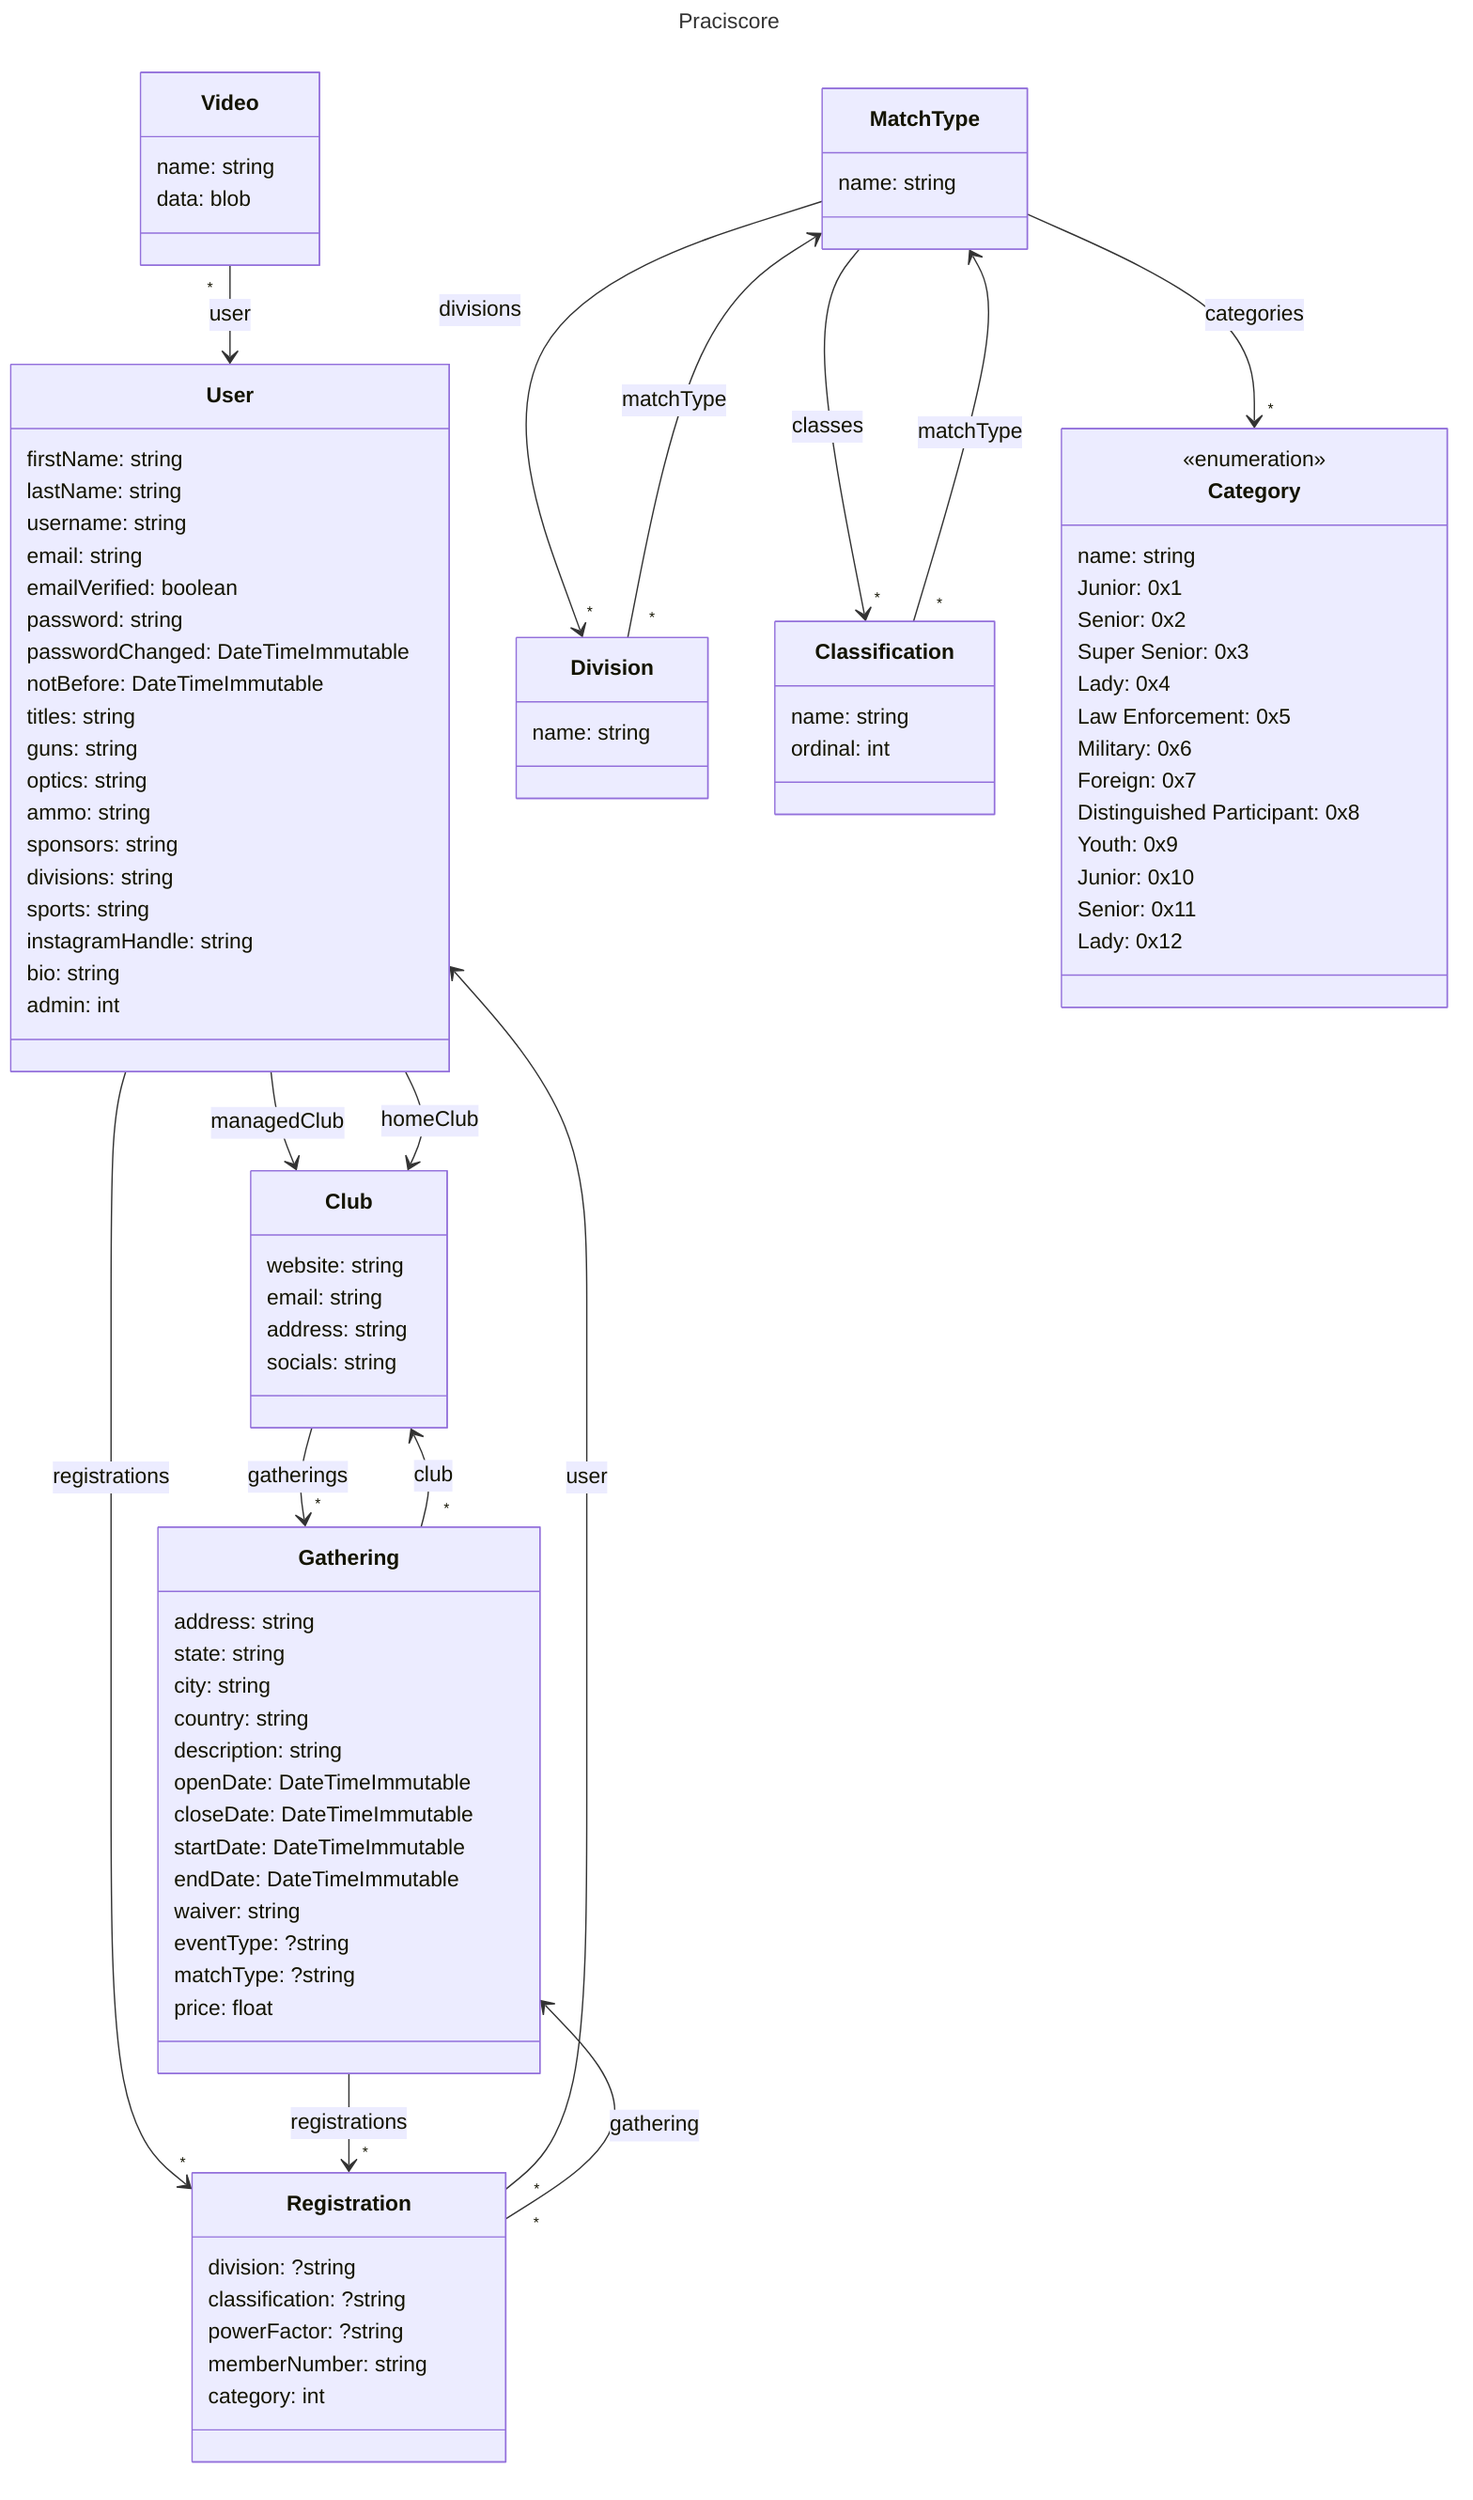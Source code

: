 ---
title: Praciscore
---
classDiagram
    User --> Club: managedClub
    User --> Club: homeClub
    User --> "*" Registration: registrations
    class User {
        firstName: string
        lastName: string
        username: string
        email: string
        emailVerified: boolean
        password: string
        passwordChanged: DateTimeImmutable
        notBefore: DateTimeImmutable
        titles: string
        guns: string
        optics: string
        ammo: string
        sponsors: string
        divisions: string
        sports: string
        instagramHandle: string
        bio: string
        admin: int
    }
    Club --> "*" Gathering: gatherings
    class Club {
        website: string
        email: string
        address: string
        socials: string
    }

    Registration "*" --> User: user
    Registration "*" --> Gathering: gathering
    class Registration {
        division: ?string
        classification: ?string
        powerFactor: ?string
        memberNumber: string
        category: int
    }

    Gathering --> "*" Registration: registrations
    Gathering "*" --> Club: club
    class Gathering {
        address: string
        state: string
        city: string
        country: string
        description: string
        openDate: DateTimeImmutable
        closeDate: DateTimeImmutable
        startDate: DateTimeImmutable
        endDate: DateTimeImmutable
        waiver: string
        eventType: ?string
        matchType: ?string
        price: float
    }
    MatchType --> "*" Division: divisions
    MatchType --> "*" Classification: classes
    MatchType --> "*" Category: categories
    class MatchType {
        name: string
    }
    Division "*" --> MatchType: matchType
    class Division {
        name: string
    }
    Classification "*" --> MatchType: matchType
    class Classification {
        name: string
        ordinal: int
    }

    class Category {
        name: string
    }

    class Category {
        <<enumeration>>
        Junior: 0x1
        Senior: 0x2
        Super Senior: 0x3
        Lady: 0x4
        Law Enforcement: 0x5
        Military: 0x6
        Foreign: 0x7
        Distinguished Participant: 0x8
        Youth: 0x9
        Junior: 0x10
        Senior: 0x11
        Lady: 0x12
    }

    Video "*" --> User: user
    class Video {
        name: string
        data: blob
    }